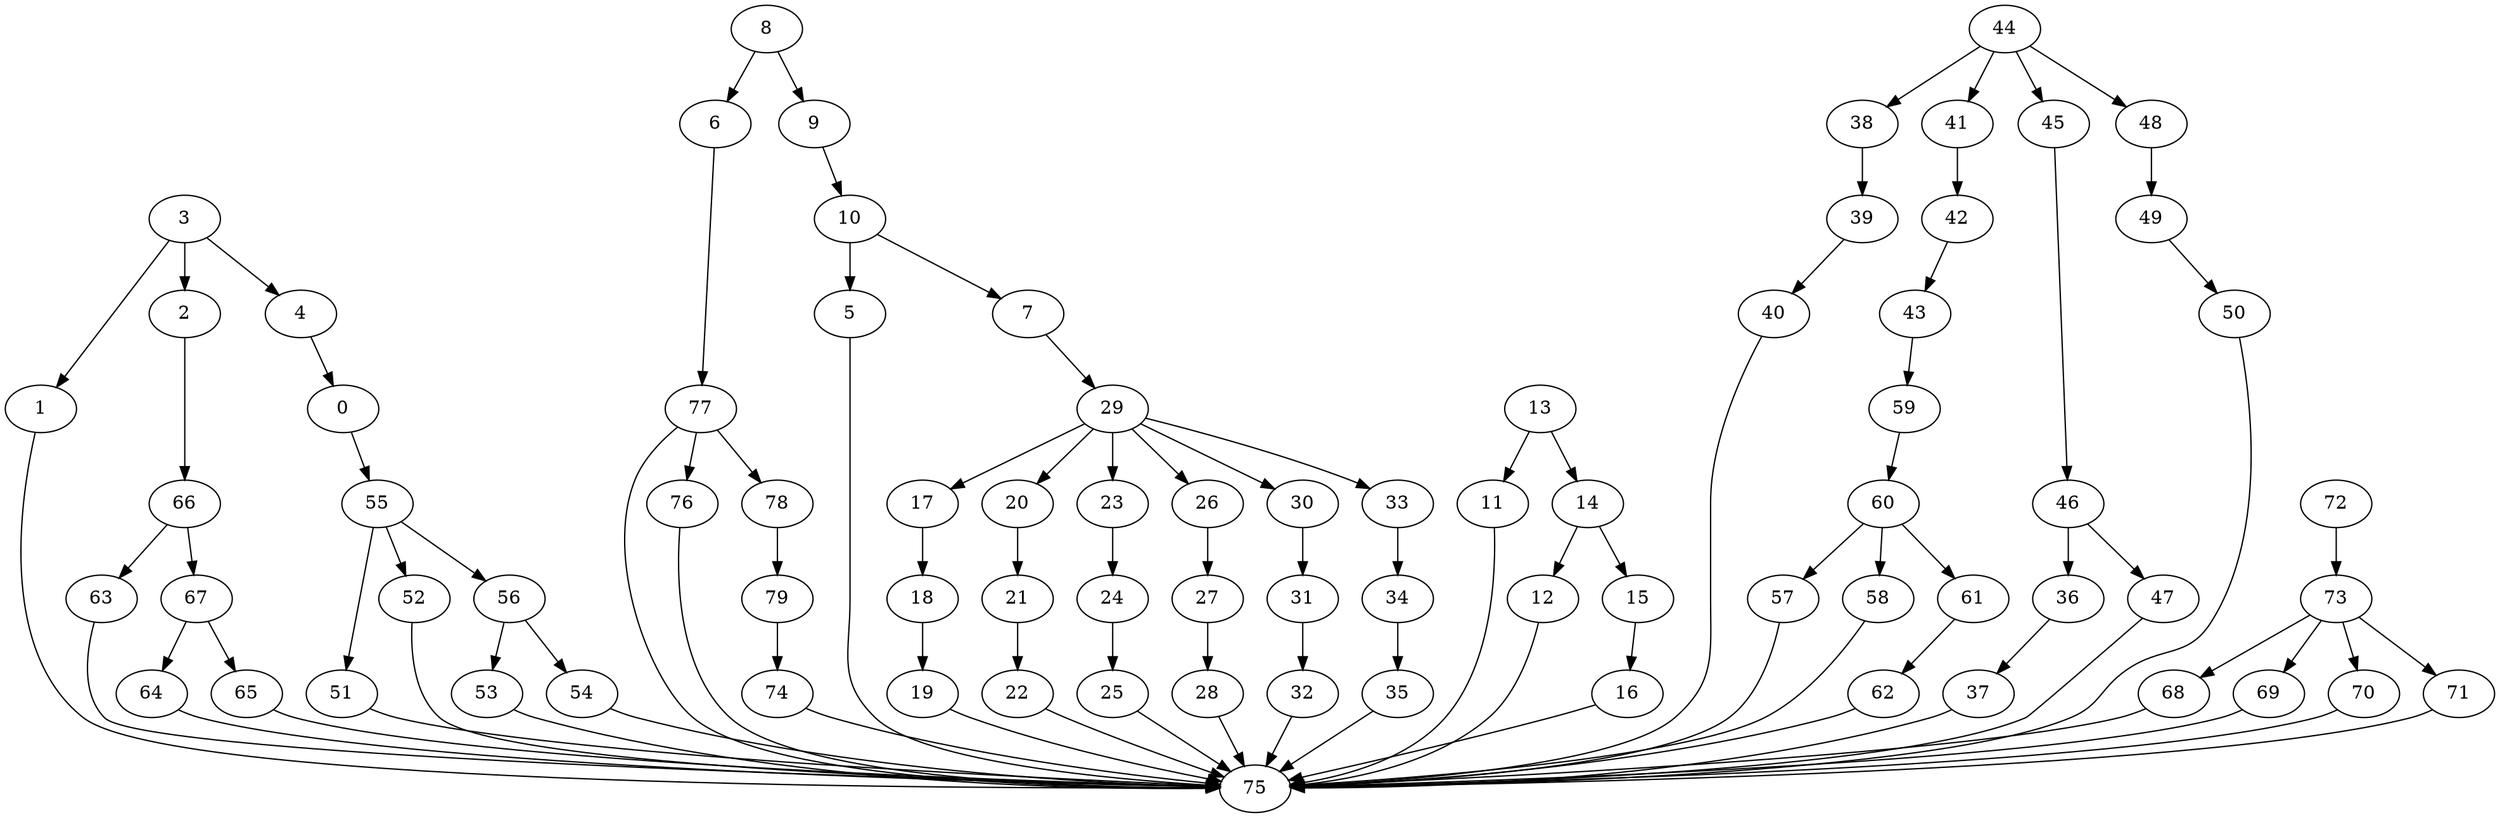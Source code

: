 strict digraph  {
0 [exec=161];
1 [exec=157];
2 [exec=67];
3 [exec=111];
4 [exec=73];
5 [exec=61];
6 [exec=192];
7 [exec=84];
8 [exec=124];
9 [exec=157];
10 [exec=86];
11 [exec=145];
12 [exec=74];
13 [exec=190];
14 [exec=66];
15 [exec=194];
16 [exec=65];
17 [exec=142];
18 [exec=126];
19 [exec=113];
20 [exec=96];
21 [exec=112];
22 [exec=70];
23 [exec=197];
24 [exec=126];
25 [exec=184];
26 [exec=176];
27 [exec=137];
28 [exec=164];
29 [exec=123];
30 [exec=68];
31 [exec=80];
32 [exec=181];
33 [exec=157];
34 [exec=92];
35 [exec=137];
36 [exec=69];
37 [exec=192];
38 [exec=196];
39 [exec=130];
40 [exec=137];
41 [exec=139];
42 [exec=177];
43 [exec=198];
44 [exec=166];
45 [exec=67];
46 [exec=73];
47 [exec=119];
48 [exec=171];
49 [exec=66];
50 [exec=65];
51 [exec=93];
52 [exec=79];
53 [exec=176];
54 [exec=65];
55 [exec=105];
56 [exec=123];
57 [exec=152];
58 [exec=190];
59 [exec=121];
60 [exec=85];
61 [exec=160];
62 [exec=190];
63 [exec=88];
64 [exec=109];
65 [exec=109];
66 [exec=53];
67 [exec=174];
68 [exec=194];
69 [exec=131];
70 [exec=82];
71 [exec=181];
72 [exec=63];
73 [exec=166];
74 [exec=67];
75 [exec=103];
76 [exec=162];
77 [exec=91];
78 [exec=78];
79 [exec=137];
0 -> 55  [comm=20];
1 -> 75  [comm=10];
2 -> 66  [comm=18];
3 -> 4  [comm=15];
3 -> 1  [comm=7];
3 -> 2  [comm=17];
4 -> 0  [comm=19];
5 -> 75  [comm=17];
6 -> 77  [comm=7];
7 -> 29  [comm=10];
8 -> 9  [comm=10];
8 -> 6  [comm=9];
9 -> 10  [comm=5];
10 -> 5  [comm=9];
10 -> 7  [comm=19];
11 -> 75  [comm=9];
12 -> 75  [comm=20];
13 -> 14  [comm=16];
13 -> 11  [comm=9];
14 -> 12  [comm=9];
14 -> 15  [comm=5];
15 -> 16  [comm=5];
16 -> 75  [comm=8];
17 -> 18  [comm=9];
18 -> 19  [comm=18];
19 -> 75  [comm=11];
20 -> 21  [comm=11];
21 -> 22  [comm=5];
22 -> 75  [comm=13];
23 -> 24  [comm=11];
24 -> 25  [comm=14];
25 -> 75  [comm=12];
26 -> 27  [comm=15];
27 -> 28  [comm=13];
28 -> 75  [comm=18];
29 -> 30  [comm=9];
29 -> 17  [comm=6];
29 -> 20  [comm=16];
29 -> 23  [comm=19];
29 -> 26  [comm=18];
29 -> 33  [comm=9];
30 -> 31  [comm=9];
31 -> 32  [comm=5];
32 -> 75  [comm=19];
33 -> 34  [comm=10];
34 -> 35  [comm=5];
35 -> 75  [comm=9];
36 -> 37  [comm=10];
37 -> 75  [comm=9];
38 -> 39  [comm=20];
39 -> 40  [comm=8];
40 -> 75  [comm=6];
41 -> 42  [comm=15];
42 -> 43  [comm=20];
43 -> 59  [comm=8];
44 -> 45  [comm=6];
44 -> 38  [comm=12];
44 -> 41  [comm=11];
44 -> 48  [comm=13];
45 -> 46  [comm=6];
46 -> 47  [comm=8];
46 -> 36  [comm=19];
47 -> 75  [comm=5];
48 -> 49  [comm=7];
49 -> 50  [comm=19];
50 -> 75  [comm=15];
51 -> 75  [comm=11];
52 -> 75  [comm=13];
53 -> 75  [comm=19];
54 -> 75  [comm=20];
55 -> 56  [comm=12];
55 -> 51  [comm=13];
55 -> 52  [comm=11];
56 -> 53  [comm=19];
56 -> 54  [comm=9];
57 -> 75  [comm=18];
58 -> 75  [comm=8];
59 -> 60  [comm=17];
60 -> 57  [comm=19];
60 -> 58  [comm=15];
60 -> 61  [comm=7];
61 -> 62  [comm=12];
62 -> 75  [comm=18];
63 -> 75  [comm=7];
64 -> 75  [comm=11];
65 -> 75  [comm=14];
66 -> 67  [comm=8];
66 -> 63  [comm=9];
67 -> 64  [comm=16];
67 -> 65  [comm=9];
68 -> 75  [comm=13];
69 -> 75  [comm=9];
70 -> 75  [comm=19];
71 -> 75  [comm=12];
72 -> 73  [comm=8];
73 -> 68  [comm=17];
73 -> 69  [comm=20];
73 -> 70  [comm=10];
73 -> 71  [comm=12];
74 -> 75  [comm=10];
76 -> 75  [comm=18];
77 -> 78  [comm=17];
77 -> 75  [comm=15];
77 -> 76  [comm=18];
78 -> 79  [comm=11];
79 -> 74  [comm=16];
}
